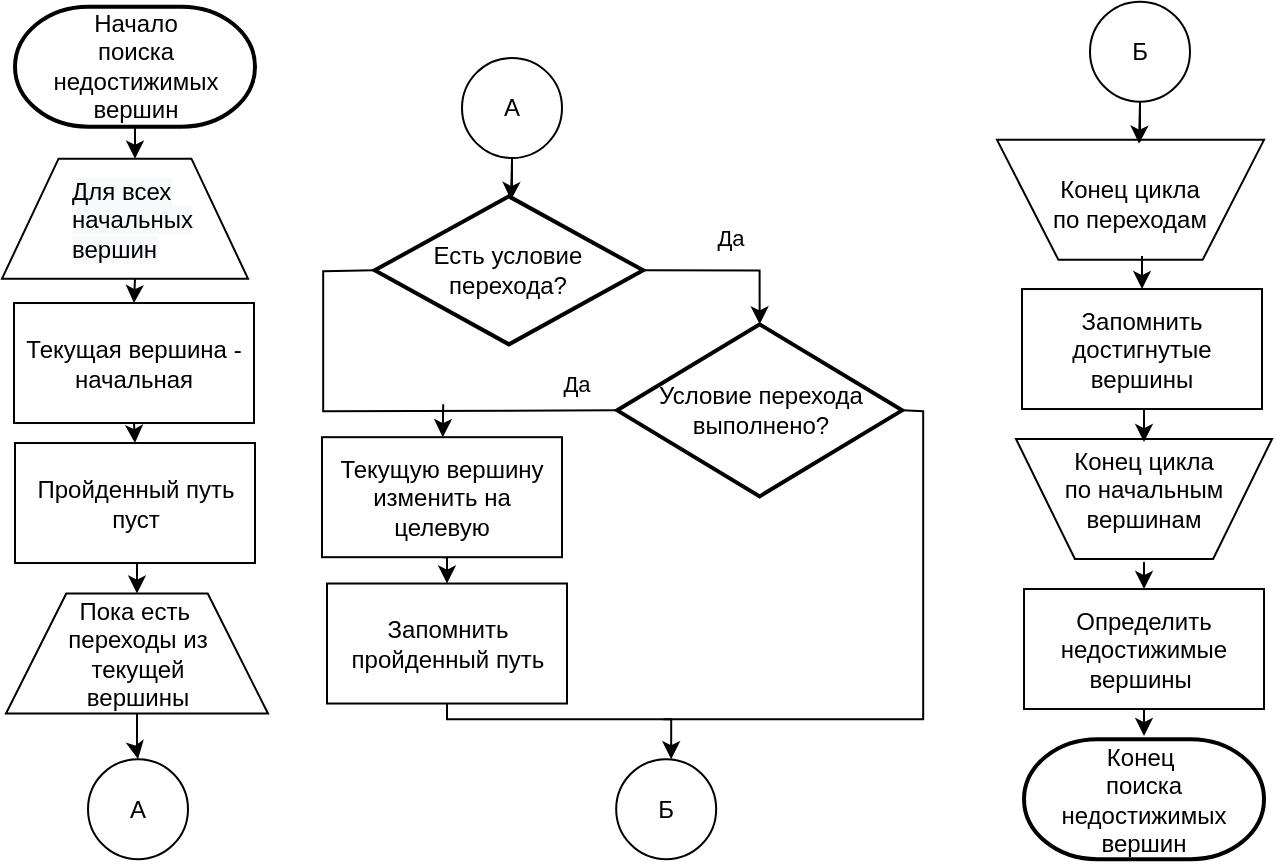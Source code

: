 <mxfile version="13.9.9" type="device"><diagram id="Ndgf7iwn4MwE6Y_oIwSr" name="Страница 1"><mxGraphModel dx="2249" dy="822" grid="1" gridSize="10" guides="1" tooltips="1" connect="1" arrows="1" fold="1" page="1" pageScale="1" pageWidth="827" pageHeight="1169" math="0" shadow="0"><root><mxCell id="0"/><mxCell id="1" parent="0"/><mxCell id="Calmy5xkJE_VgSd7vjWP-11" value="" style="verticalLabelPosition=bottom;verticalAlign=top;html=1;shape=trapezoid;perimeter=trapezoidPerimeter;whiteSpace=wrap;size=0.23;arcSize=10;flipV=1;" vertex="1" parent="1"><mxGeometry x="127.01" y="412.51" width="128" height="60" as="geometry"/></mxCell><mxCell id="Calmy5xkJE_VgSd7vjWP-10" value="" style="verticalLabelPosition=bottom;verticalAlign=top;html=1;shape=trapezoid;perimeter=trapezoidPerimeter;whiteSpace=wrap;size=0.23;arcSize=10;flipV=1;" vertex="1" parent="1"><mxGeometry x="117.51" y="262.93" width="133.5" height="60" as="geometry"/></mxCell><mxCell id="i3D9HDcgGta-MDePO3SZ-112" style="edgeStyle=orthogonalEdgeStyle;rounded=0;orthogonalLoop=1;jettySize=auto;html=1;exitX=0.5;exitY=1;exitDx=0;exitDy=0;" parent="1" source="i3D9HDcgGta-MDePO3SZ-36" edge="1"><mxGeometry relative="1" as="geometry"><mxPoint x="-45.41" y="572.59" as="targetPoint"/><Array as="points"><mxPoint x="-157.41" y="552.59"/><mxPoint x="-45.41" y="552.59"/></Array></mxGeometry></mxCell><mxCell id="i3D9HDcgGta-MDePO3SZ-36" value="Запомнить пройденный путь" style="rounded=0;whiteSpace=wrap;html=1;" parent="1" vertex="1"><mxGeometry x="-217.5" y="484.76" width="120" height="60" as="geometry"/></mxCell><mxCell id="i3D9HDcgGta-MDePO3SZ-97" style="edgeStyle=orthogonalEdgeStyle;rounded=0;orthogonalLoop=1;jettySize=auto;html=1;exitX=0.5;exitY=1;exitDx=0;exitDy=0;entryX=0.5;entryY=0;entryDx=0;entryDy=0;" parent="1" source="i3D9HDcgGta-MDePO3SZ-54" target="i3D9HDcgGta-MDePO3SZ-36" edge="1"><mxGeometry relative="1" as="geometry"/></mxCell><mxCell id="i3D9HDcgGta-MDePO3SZ-54" value="Текущую вершину изменить на целевую" style="rounded=0;whiteSpace=wrap;html=1;" parent="1" vertex="1"><mxGeometry x="-220.0" y="411.59" width="120" height="60" as="geometry"/></mxCell><mxCell id="i3D9HDcgGta-MDePO3SZ-99" style="edgeStyle=orthogonalEdgeStyle;rounded=0;orthogonalLoop=1;jettySize=auto;html=1;exitX=0.5;exitY=1;exitDx=0;exitDy=0;exitPerimeter=0;entryX=0.5;entryY=0;entryDx=0;entryDy=0;" parent="1" target="i3D9HDcgGta-MDePO3SZ-95" edge="1"><mxGeometry relative="1" as="geometry"><mxPoint x="-313.5" y="332.34" as="sourcePoint"/></mxGeometry></mxCell><mxCell id="i3D9HDcgGta-MDePO3SZ-72" value="" style="endArrow=classic;html=1;exitX=0.5;exitY=1;exitDx=0;exitDy=0;exitPerimeter=0;entryX=0.5;entryY=0;entryDx=0;entryDy=0;entryPerimeter=0;" parent="1" edge="1"><mxGeometry width="50" height="50" relative="1" as="geometry"><mxPoint x="-313.5" y="256.34" as="sourcePoint"/><mxPoint x="-313.5" y="272.34" as="targetPoint"/></mxGeometry></mxCell><mxCell id="i3D9HDcgGta-MDePO3SZ-81" value="Начало &lt;br&gt;поиска недостижимых вершин" style="strokeWidth=2;html=1;shape=mxgraph.flowchart.terminator;whiteSpace=wrap;" parent="1" vertex="1"><mxGeometry x="-373.5" y="196.34" width="120" height="60" as="geometry"/></mxCell><mxCell id="i3D9HDcgGta-MDePO3SZ-100" style="edgeStyle=orthogonalEdgeStyle;rounded=0;orthogonalLoop=1;jettySize=auto;html=1;exitX=0.5;exitY=1;exitDx=0;exitDy=0;entryX=0.5;entryY=0;entryDx=0;entryDy=0;" parent="1" source="i3D9HDcgGta-MDePO3SZ-95" target="i3D9HDcgGta-MDePO3SZ-98" edge="1"><mxGeometry relative="1" as="geometry"/></mxCell><mxCell id="i3D9HDcgGta-MDePO3SZ-95" value="Текущая вершина - начальная" style="rounded=0;whiteSpace=wrap;html=1;" parent="1" vertex="1"><mxGeometry x="-374" y="344.51" width="120" height="60" as="geometry"/></mxCell><mxCell id="Calmy5xkJE_VgSd7vjWP-5" style="edgeStyle=orthogonalEdgeStyle;rounded=0;orthogonalLoop=1;jettySize=auto;html=1;exitX=0.5;exitY=1;exitDx=0;exitDy=0;entryX=0.5;entryY=1;entryDx=0;entryDy=0;" edge="1" parent="1" source="i3D9HDcgGta-MDePO3SZ-98" target="Calmy5xkJE_VgSd7vjWP-1"><mxGeometry relative="1" as="geometry"/></mxCell><mxCell id="i3D9HDcgGta-MDePO3SZ-98" value="Пройденный путь пуст" style="rounded=0;whiteSpace=wrap;html=1;" parent="1" vertex="1"><mxGeometry x="-373.5" y="414.51" width="120" height="60" as="geometry"/></mxCell><mxCell id="i3D9HDcgGta-MDePO3SZ-106" value="Да" style="edgeStyle=orthogonalEdgeStyle;rounded=0;orthogonalLoop=1;jettySize=auto;html=1;exitX=1;exitY=0.5;exitDx=0;exitDy=0;exitPerimeter=0;entryX=0.5;entryY=0;entryDx=0;entryDy=0;entryPerimeter=0;" parent="1" source="i3D9HDcgGta-MDePO3SZ-102" target="i3D9HDcgGta-MDePO3SZ-103" edge="1"><mxGeometry x="0.004" y="16" relative="1" as="geometry"><mxPoint as="offset"/></mxGeometry></mxCell><mxCell id="i3D9HDcgGta-MDePO3SZ-102" value="Есть условие&lt;br&gt;перехода?" style="strokeWidth=2;html=1;shape=mxgraph.flowchart.decision;whiteSpace=wrap;" parent="1" vertex="1"><mxGeometry x="-193.66" y="291.18" width="134.25" height="74" as="geometry"/></mxCell><mxCell id="i3D9HDcgGta-MDePO3SZ-103" value="Условие перехода выполнено?" style="strokeWidth=2;html=1;shape=mxgraph.flowchart.decision;whiteSpace=wrap;" parent="1" vertex="1"><mxGeometry x="-72.41" y="355.18" width="142.5" height="86" as="geometry"/></mxCell><mxCell id="i3D9HDcgGta-MDePO3SZ-121" value="" style="endArrow=none;html=1;entryX=0;entryY=0.5;entryDx=0;entryDy=0;entryPerimeter=0;rounded=0;exitX=0;exitY=0.5;exitDx=0;exitDy=0;exitPerimeter=0;" parent="1" source="i3D9HDcgGta-MDePO3SZ-103" target="i3D9HDcgGta-MDePO3SZ-102" edge="1"><mxGeometry width="50" height="50" relative="1" as="geometry"><mxPoint x="-249.41" y="405.18" as="sourcePoint"/><mxPoint x="-179.41" y="355.18" as="targetPoint"/><Array as="points"><mxPoint x="-219.41" y="398.59"/><mxPoint x="-219.41" y="328.59"/></Array></mxGeometry></mxCell><mxCell id="i3D9HDcgGta-MDePO3SZ-123" value="" style="endArrow=classic;html=1;" parent="1" target="i3D9HDcgGta-MDePO3SZ-54" edge="1"><mxGeometry width="50" height="50" relative="1" as="geometry"><mxPoint x="-159.41" y="395.18" as="sourcePoint"/><mxPoint x="-149.41" y="447.18" as="targetPoint"/></mxGeometry></mxCell><mxCell id="i3D9HDcgGta-MDePO3SZ-124" value="Да" style="endArrow=none;html=1;rounded=0;entryX=1;entryY=0.5;entryDx=0;entryDy=0;entryPerimeter=0;" parent="1" target="i3D9HDcgGta-MDePO3SZ-103" edge="1"><mxGeometry x="1" y="-170" width="50" height="50" relative="1" as="geometry"><mxPoint x="-49.41" y="552.59" as="sourcePoint"/><mxPoint x="40.59" y="515.18" as="targetPoint"/><Array as="points"><mxPoint x="80.59" y="552.59"/><mxPoint x="80.59" y="398.59"/></Array><mxPoint x="-170" y="157" as="offset"/></mxGeometry></mxCell><mxCell id="i3D9HDcgGta-MDePO3SZ-126" value="" style="endArrow=classic;html=1;exitX=0.5;exitY=0;exitDx=0;exitDy=0;exitPerimeter=0;entryX=0.5;entryY=0;entryDx=0;entryDy=0;" parent="1" target="i3D9HDcgGta-MDePO3SZ-127" edge="1"><mxGeometry width="50" height="50" relative="1" as="geometry"><mxPoint x="191.01" y="474.01" as="sourcePoint"/><mxPoint x="191.01" y="493.01" as="targetPoint"/></mxGeometry></mxCell><mxCell id="i3D9HDcgGta-MDePO3SZ-127" value="Определить недостижимые вершины&amp;nbsp;" style="rounded=0;whiteSpace=wrap;html=1;" parent="1" vertex="1"><mxGeometry x="131.01" y="487.51" width="120" height="60" as="geometry"/></mxCell><mxCell id="i3D9HDcgGta-MDePO3SZ-128" value="Конец&amp;nbsp;&lt;br&gt;поиска недостижимых вершин" style="strokeWidth=2;html=1;shape=mxgraph.flowchart.terminator;whiteSpace=wrap;" parent="1" vertex="1"><mxGeometry x="131.01" y="562.59" width="120" height="60" as="geometry"/></mxCell><mxCell id="i3D9HDcgGta-MDePO3SZ-129" value="" style="endArrow=classic;html=1;exitX=0.5;exitY=1;exitDx=0;exitDy=0;" parent="1" source="i3D9HDcgGta-MDePO3SZ-127" edge="1"><mxGeometry width="50" height="50" relative="1" as="geometry"><mxPoint x="270.51" y="574.01" as="sourcePoint"/><mxPoint x="191.01" y="561.01" as="targetPoint"/></mxGeometry></mxCell><mxCell id="i3D9HDcgGta-MDePO3SZ-130" style="edgeStyle=orthogonalEdgeStyle;rounded=0;orthogonalLoop=1;jettySize=auto;html=1;exitX=0.5;exitY=0;exitDx=0;exitDy=0;exitPerimeter=0;entryX=0.5;entryY=1;entryDx=0;entryDy=0;entryPerimeter=0;" parent="1" edge="1"><mxGeometry relative="1" as="geometry"><mxPoint x="191.0" y="397.51" as="sourcePoint"/><mxPoint x="191" y="414.01" as="targetPoint"/></mxGeometry></mxCell><mxCell id="i3D9HDcgGta-MDePO3SZ-131" style="edgeStyle=orthogonalEdgeStyle;rounded=0;orthogonalLoop=1;jettySize=auto;html=1;exitX=0.5;exitY=0;exitDx=0;exitDy=0;exitPerimeter=0;entryX=0.5;entryY=0;entryDx=0;entryDy=0;" parent="1" target="i3D9HDcgGta-MDePO3SZ-136" edge="1"><mxGeometry relative="1" as="geometry"><mxPoint x="190" y="321.01" as="sourcePoint"/></mxGeometry></mxCell><mxCell id="i3D9HDcgGta-MDePO3SZ-133" value="Конец цикла&lt;br&gt;по переходам" style="text;html=1;strokeColor=none;fillColor=none;align=center;verticalAlign=middle;whiteSpace=wrap;rounded=0;" parent="1" vertex="1"><mxGeometry x="139.26" y="284.85" width="90" height="20" as="geometry"/></mxCell><mxCell id="i3D9HDcgGta-MDePO3SZ-135" value="Конец цикла&lt;br&gt;по начальным&lt;br&gt;вершинам" style="text;html=1;strokeColor=none;fillColor=none;align=center;verticalAlign=middle;whiteSpace=wrap;rounded=0;" parent="1" vertex="1"><mxGeometry x="146.01" y="427.68" width="90" height="20" as="geometry"/></mxCell><mxCell id="i3D9HDcgGta-MDePO3SZ-136" value="Запомнить достигнутые вершины" style="rounded=0;whiteSpace=wrap;html=1;" parent="1" vertex="1"><mxGeometry x="130" y="337.51" width="120" height="60" as="geometry"/></mxCell><mxCell id="i3D9HDcgGta-MDePO3SZ-137" value="Б" style="ellipse;whiteSpace=wrap;html=1;aspect=fixed;" parent="1" vertex="1"><mxGeometry x="-72.91" y="572.59" width="50" height="50" as="geometry"/></mxCell><mxCell id="i3D9HDcgGta-MDePO3SZ-139" value="" style="edgeStyle=orthogonalEdgeStyle;rounded=0;orthogonalLoop=1;jettySize=auto;html=1;entryX=0.5;entryY=1;entryDx=0;entryDy=0;entryPerimeter=0;" parent="1" source="i3D9HDcgGta-MDePO3SZ-138" edge="1"><mxGeometry relative="1" as="geometry"><mxPoint x="-125.51" y="293.01" as="targetPoint"/></mxGeometry></mxCell><mxCell id="i3D9HDcgGta-MDePO3SZ-138" value="А" style="ellipse;whiteSpace=wrap;html=1;aspect=fixed;" parent="1" vertex="1"><mxGeometry x="-150" y="222.01" width="50" height="50" as="geometry"/></mxCell><mxCell id="Calmy5xkJE_VgSd7vjWP-7" style="edgeStyle=orthogonalEdgeStyle;rounded=0;orthogonalLoop=1;jettySize=auto;html=1;" edge="1" parent="1" source="Calmy5xkJE_VgSd7vjWP-1" target="Calmy5xkJE_VgSd7vjWP-6"><mxGeometry relative="1" as="geometry"/></mxCell><mxCell id="Calmy5xkJE_VgSd7vjWP-1" value="" style="verticalLabelPosition=bottom;verticalAlign=top;html=1;shape=trapezoid;perimeter=trapezoidPerimeter;whiteSpace=wrap;size=0.23;arcSize=10;flipV=1;rotation=-180;" vertex="1" parent="1"><mxGeometry x="-378" y="489.76" width="131" height="60" as="geometry"/></mxCell><mxCell id="Calmy5xkJE_VgSd7vjWP-2" value="Пока есть&amp;nbsp;&lt;br&gt;переходы из текущей вершины" style="text;html=1;strokeColor=none;fillColor=none;align=center;verticalAlign=middle;whiteSpace=wrap;rounded=0;" vertex="1" parent="1"><mxGeometry x="-357" y="509.76" width="90" height="20" as="geometry"/></mxCell><mxCell id="Calmy5xkJE_VgSd7vjWP-3" value="" style="verticalLabelPosition=bottom;verticalAlign=top;html=1;shape=trapezoid;perimeter=trapezoidPerimeter;whiteSpace=wrap;size=0.23;arcSize=10;flipV=1;rotation=-180;" vertex="1" parent="1"><mxGeometry x="-380" y="272.34" width="123" height="60" as="geometry"/></mxCell><mxCell id="Calmy5xkJE_VgSd7vjWP-4" value="&lt;span style=&quot;color: rgb(0, 0, 0); font-family: helvetica; font-size: 12px; font-style: normal; font-weight: 400; letter-spacing: normal; text-align: center; text-indent: 0px; text-transform: none; word-spacing: 0px; background-color: rgb(248, 249, 250); display: inline; float: none;&quot;&gt;Для всех начальных вершин&lt;/span&gt;" style="text;whiteSpace=wrap;html=1;" vertex="1" parent="1"><mxGeometry x="-347" y="274.93" width="100" height="30" as="geometry"/></mxCell><mxCell id="Calmy5xkJE_VgSd7vjWP-6" value="А" style="ellipse;whiteSpace=wrap;html=1;aspect=fixed;" vertex="1" parent="1"><mxGeometry x="-337" y="572.59" width="50" height="50" as="geometry"/></mxCell><mxCell id="Calmy5xkJE_VgSd7vjWP-8" value="" style="edgeStyle=orthogonalEdgeStyle;rounded=0;orthogonalLoop=1;jettySize=auto;html=1;entryX=0.5;entryY=1;entryDx=0;entryDy=0;entryPerimeter=0;" edge="1" parent="1" source="Calmy5xkJE_VgSd7vjWP-9"><mxGeometry relative="1" as="geometry"><mxPoint x="188.49" y="264.84" as="targetPoint"/></mxGeometry></mxCell><mxCell id="Calmy5xkJE_VgSd7vjWP-9" value="Б" style="ellipse;whiteSpace=wrap;html=1;aspect=fixed;" vertex="1" parent="1"><mxGeometry x="164" y="193.84" width="50" height="50" as="geometry"/></mxCell></root></mxGraphModel></diagram></mxfile>